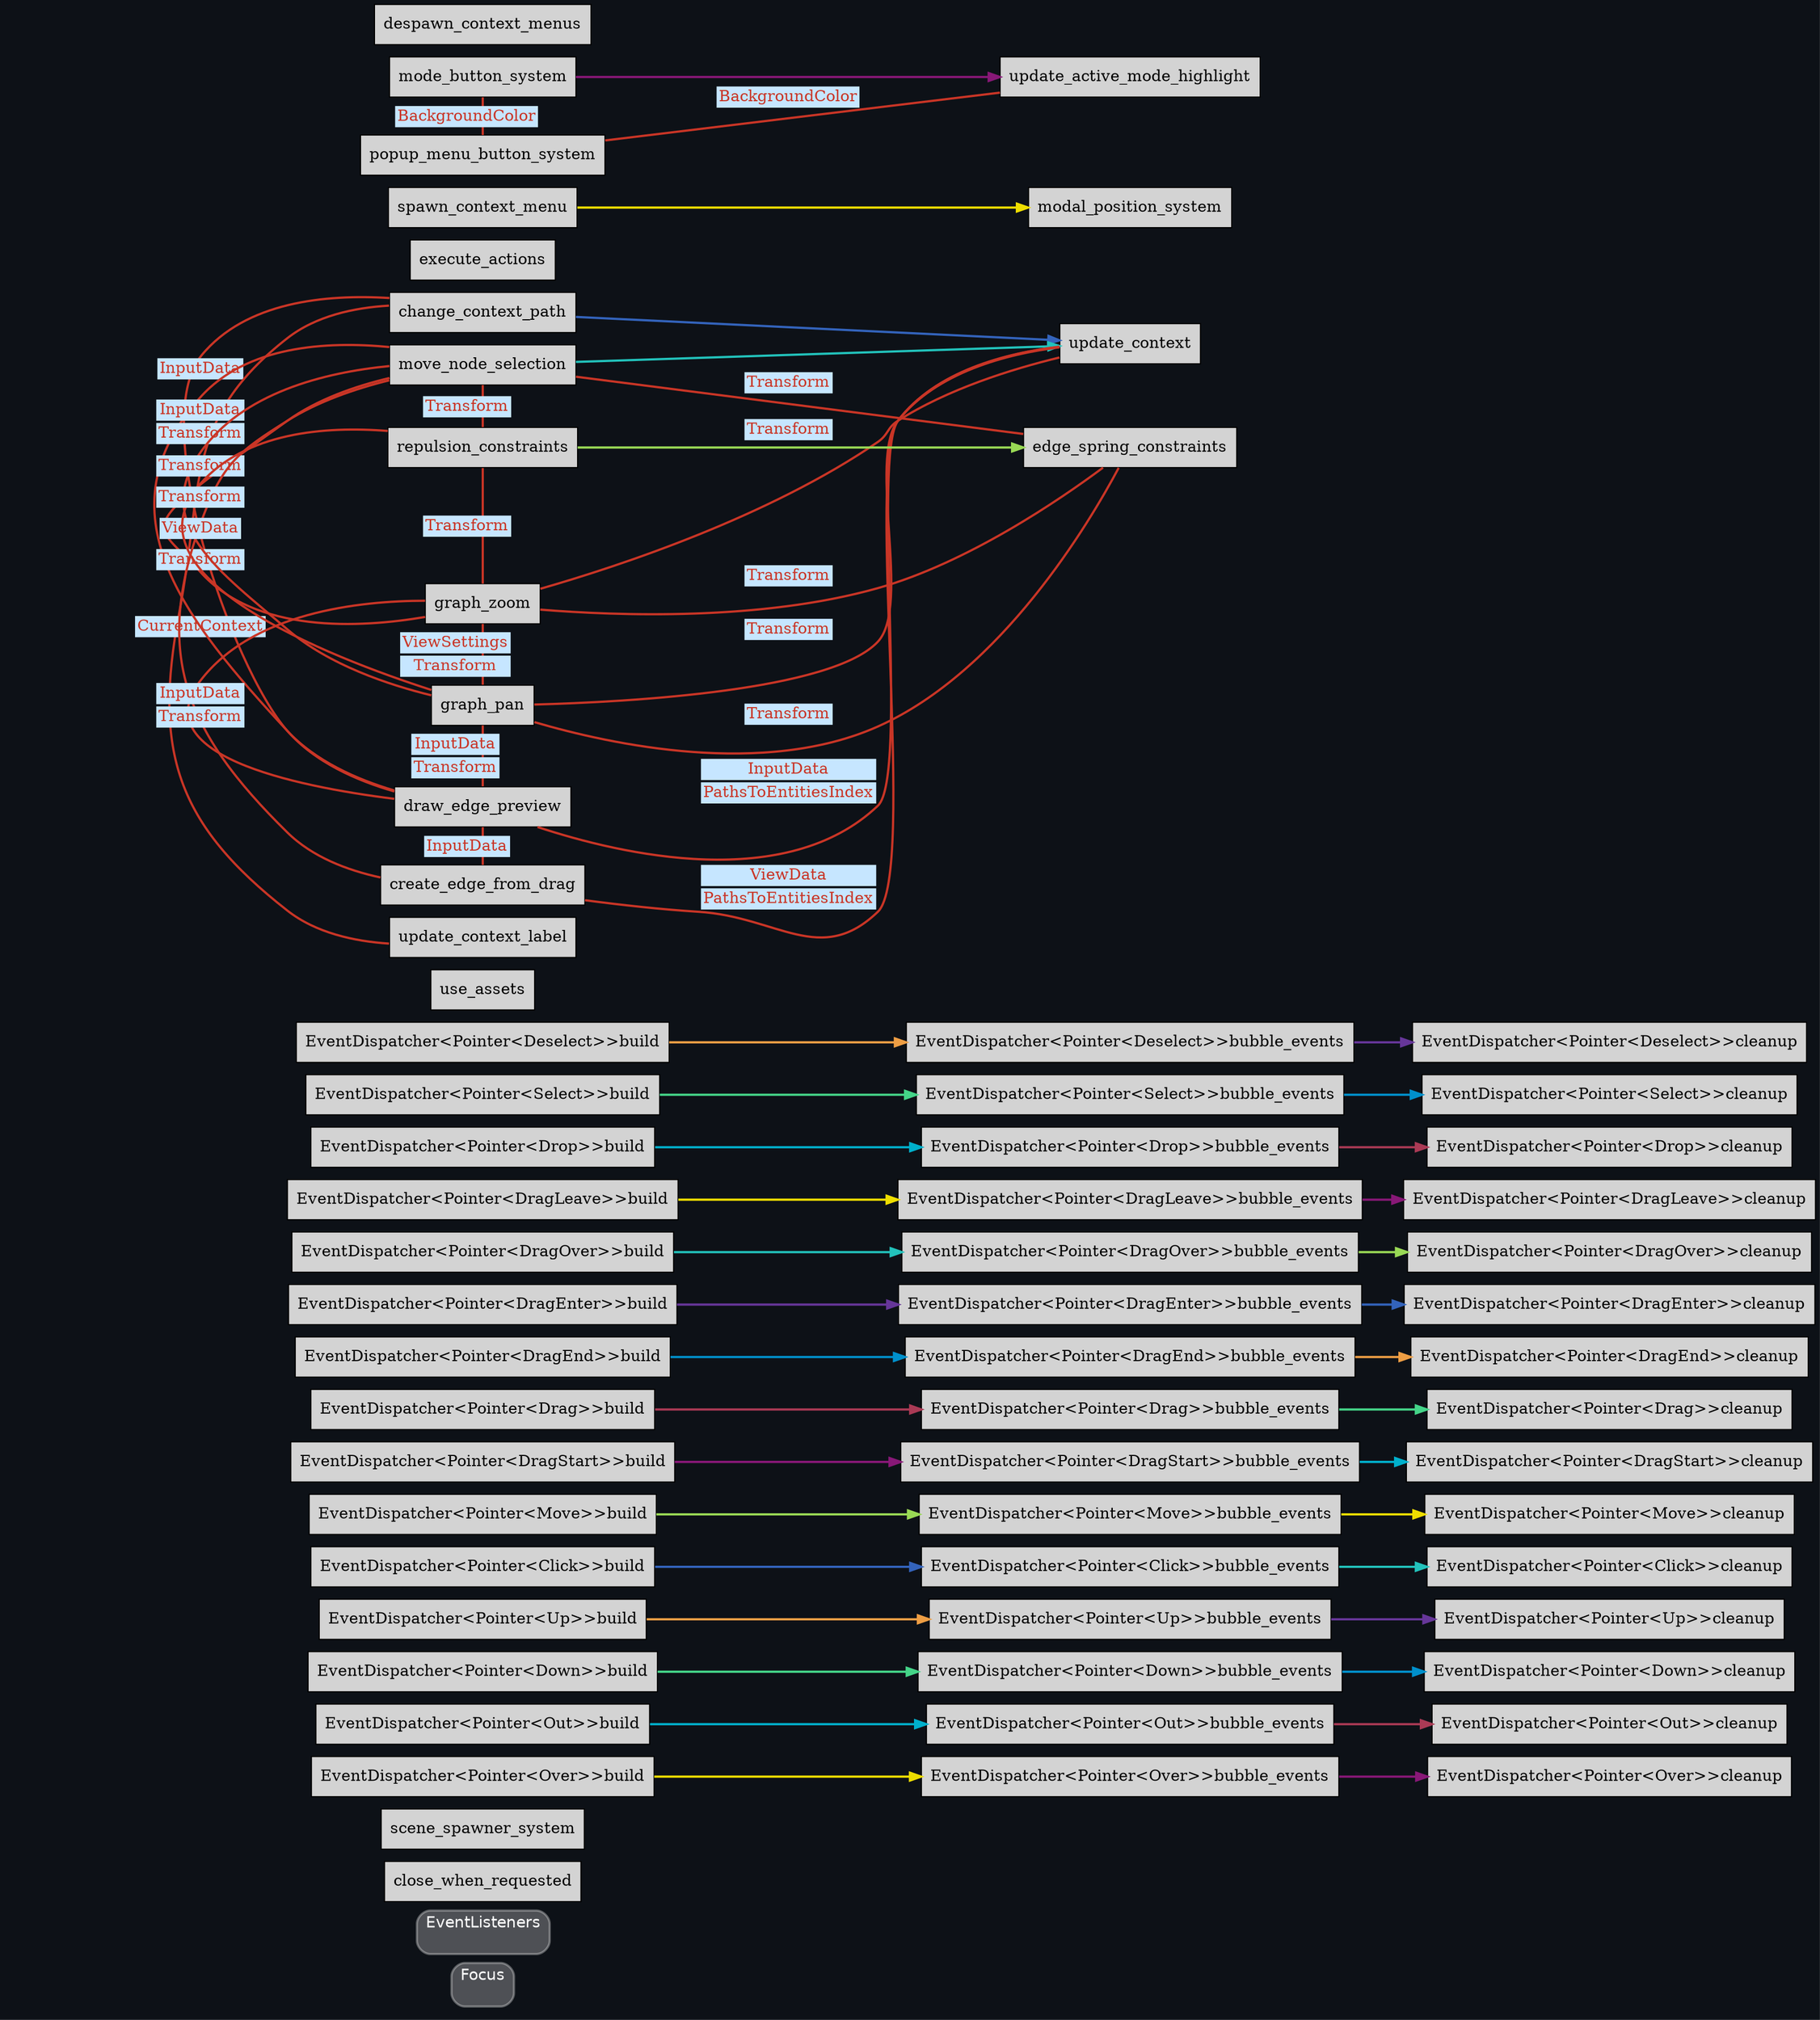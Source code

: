 digraph "" {
	"compound"="true";
	"splines"="spline";
	"rankdir"="LR";
	"bgcolor"="#0d1117";
	"fontname"="Helvetica";
	"nodesep"="0.15";
	edge ["penwidth"="2"];
	node ["shape"="box", "style"="filled"];
	subgraph "clusternode_Set(2)" {
		"style"="rounded,filled";
		"label"="Focus";
		"tooltip"="Focus";
		"fillcolor"="#ffffff44";
		"fontcolor"="#ffffff";
		"color"="#ffffff50";
		"penwidth"="2";
		"set_marker_node_Set(2)" ["style"="invis", "label"="", "height"="0", "shape"="point"]
	}
	
	subgraph "clusternode_Set(42)" {
		"style"="rounded,filled";
		"label"="EventListeners";
		"tooltip"="EventListeners";
		"fillcolor"="#ffffff44";
		"fontcolor"="#ffffff";
		"color"="#ffffff50";
		"penwidth"="2";
		"set_marker_node_Set(42)" ["style"="invis", "label"="", "height"="0", "shape"="point"]
	}
	
	"node_System(0)" ["label"="close_when_requested", "tooltip"="bevy_window::system::close_when_requested"]
	"node_System(1)" ["label"="scene_spawner_system", "tooltip"="bevy_scene::scene_spawner::scene_spawner_system"]
	"node_System(2)" ["label"="EventDispatcher<Pointer<Over>>build", "tooltip"="bevy_eventlistener_core::event_dispatcher::EventDispatcher<bevy_picking_core::events::Pointer<bevy_picking_core::events::Over>>::build"]
	"node_System(3)" ["label"="EventDispatcher<Pointer<Over>>bubble_events", "tooltip"="bevy_eventlistener_core::event_dispatcher::EventDispatcher<bevy_picking_core::events::Pointer<bevy_picking_core::events::Over>>::bubble_events"]
	"node_System(4)" ["label"="EventDispatcher<Pointer<Over>>cleanup", "tooltip"="bevy_eventlistener_core::event_dispatcher::EventDispatcher<bevy_picking_core::events::Pointer<bevy_picking_core::events::Over>>::cleanup"]
	"node_System(5)" ["label"="EventDispatcher<Pointer<Out>>build", "tooltip"="bevy_eventlistener_core::event_dispatcher::EventDispatcher<bevy_picking_core::events::Pointer<bevy_picking_core::events::Out>>::build"]
	"node_System(6)" ["label"="EventDispatcher<Pointer<Out>>bubble_events", "tooltip"="bevy_eventlistener_core::event_dispatcher::EventDispatcher<bevy_picking_core::events::Pointer<bevy_picking_core::events::Out>>::bubble_events"]
	"node_System(7)" ["label"="EventDispatcher<Pointer<Out>>cleanup", "tooltip"="bevy_eventlistener_core::event_dispatcher::EventDispatcher<bevy_picking_core::events::Pointer<bevy_picking_core::events::Out>>::cleanup"]
	"node_System(8)" ["label"="EventDispatcher<Pointer<Down>>build", "tooltip"="bevy_eventlistener_core::event_dispatcher::EventDispatcher<bevy_picking_core::events::Pointer<bevy_picking_core::events::Down>>::build"]
	"node_System(9)" ["label"="EventDispatcher<Pointer<Down>>bubble_events", "tooltip"="bevy_eventlistener_core::event_dispatcher::EventDispatcher<bevy_picking_core::events::Pointer<bevy_picking_core::events::Down>>::bubble_events"]
	"node_System(10)" ["label"="EventDispatcher<Pointer<Down>>cleanup", "tooltip"="bevy_eventlistener_core::event_dispatcher::EventDispatcher<bevy_picking_core::events::Pointer<bevy_picking_core::events::Down>>::cleanup"]
	"node_System(11)" ["label"="EventDispatcher<Pointer<Up>>build", "tooltip"="bevy_eventlistener_core::event_dispatcher::EventDispatcher<bevy_picking_core::events::Pointer<bevy_picking_core::events::Up>>::build"]
	"node_System(12)" ["label"="EventDispatcher<Pointer<Up>>bubble_events", "tooltip"="bevy_eventlistener_core::event_dispatcher::EventDispatcher<bevy_picking_core::events::Pointer<bevy_picking_core::events::Up>>::bubble_events"]
	"node_System(13)" ["label"="EventDispatcher<Pointer<Up>>cleanup", "tooltip"="bevy_eventlistener_core::event_dispatcher::EventDispatcher<bevy_picking_core::events::Pointer<bevy_picking_core::events::Up>>::cleanup"]
	"node_System(14)" ["label"="EventDispatcher<Pointer<Click>>build", "tooltip"="bevy_eventlistener_core::event_dispatcher::EventDispatcher<bevy_picking_core::events::Pointer<bevy_picking_core::events::Click>>::build"]
	"node_System(15)" ["label"="EventDispatcher<Pointer<Click>>bubble_events", "tooltip"="bevy_eventlistener_core::event_dispatcher::EventDispatcher<bevy_picking_core::events::Pointer<bevy_picking_core::events::Click>>::bubble_events"]
	"node_System(16)" ["label"="EventDispatcher<Pointer<Click>>cleanup", "tooltip"="bevy_eventlistener_core::event_dispatcher::EventDispatcher<bevy_picking_core::events::Pointer<bevy_picking_core::events::Click>>::cleanup"]
	"node_System(17)" ["label"="EventDispatcher<Pointer<Move>>build", "tooltip"="bevy_eventlistener_core::event_dispatcher::EventDispatcher<bevy_picking_core::events::Pointer<bevy_picking_core::events::Move>>::build"]
	"node_System(18)" ["label"="EventDispatcher<Pointer<Move>>bubble_events", "tooltip"="bevy_eventlistener_core::event_dispatcher::EventDispatcher<bevy_picking_core::events::Pointer<bevy_picking_core::events::Move>>::bubble_events"]
	"node_System(19)" ["label"="EventDispatcher<Pointer<Move>>cleanup", "tooltip"="bevy_eventlistener_core::event_dispatcher::EventDispatcher<bevy_picking_core::events::Pointer<bevy_picking_core::events::Move>>::cleanup"]
	"node_System(20)" ["label"="EventDispatcher<Pointer<DragStart>>build", "tooltip"="bevy_eventlistener_core::event_dispatcher::EventDispatcher<bevy_picking_core::events::Pointer<bevy_picking_core::events::DragStart>>::build"]
	"node_System(21)" ["label"="EventDispatcher<Pointer<DragStart>>bubble_events", "tooltip"="bevy_eventlistener_core::event_dispatcher::EventDispatcher<bevy_picking_core::events::Pointer<bevy_picking_core::events::DragStart>>::bubble_events"]
	"node_System(22)" ["label"="EventDispatcher<Pointer<DragStart>>cleanup", "tooltip"="bevy_eventlistener_core::event_dispatcher::EventDispatcher<bevy_picking_core::events::Pointer<bevy_picking_core::events::DragStart>>::cleanup"]
	"node_System(23)" ["label"="EventDispatcher<Pointer<Drag>>build", "tooltip"="bevy_eventlistener_core::event_dispatcher::EventDispatcher<bevy_picking_core::events::Pointer<bevy_picking_core::events::Drag>>::build"]
	"node_System(24)" ["label"="EventDispatcher<Pointer<Drag>>bubble_events", "tooltip"="bevy_eventlistener_core::event_dispatcher::EventDispatcher<bevy_picking_core::events::Pointer<bevy_picking_core::events::Drag>>::bubble_events"]
	"node_System(25)" ["label"="EventDispatcher<Pointer<Drag>>cleanup", "tooltip"="bevy_eventlistener_core::event_dispatcher::EventDispatcher<bevy_picking_core::events::Pointer<bevy_picking_core::events::Drag>>::cleanup"]
	"node_System(26)" ["label"="EventDispatcher<Pointer<DragEnd>>build", "tooltip"="bevy_eventlistener_core::event_dispatcher::EventDispatcher<bevy_picking_core::events::Pointer<bevy_picking_core::events::DragEnd>>::build"]
	"node_System(27)" ["label"="EventDispatcher<Pointer<DragEnd>>bubble_events", "tooltip"="bevy_eventlistener_core::event_dispatcher::EventDispatcher<bevy_picking_core::events::Pointer<bevy_picking_core::events::DragEnd>>::bubble_events"]
	"node_System(28)" ["label"="EventDispatcher<Pointer<DragEnd>>cleanup", "tooltip"="bevy_eventlistener_core::event_dispatcher::EventDispatcher<bevy_picking_core::events::Pointer<bevy_picking_core::events::DragEnd>>::cleanup"]
	"node_System(29)" ["label"="EventDispatcher<Pointer<DragEnter>>build", "tooltip"="bevy_eventlistener_core::event_dispatcher::EventDispatcher<bevy_picking_core::events::Pointer<bevy_picking_core::events::DragEnter>>::build"]
	"node_System(30)" ["label"="EventDispatcher<Pointer<DragEnter>>bubble_events", "tooltip"="bevy_eventlistener_core::event_dispatcher::EventDispatcher<bevy_picking_core::events::Pointer<bevy_picking_core::events::DragEnter>>::bubble_events"]
	"node_System(31)" ["label"="EventDispatcher<Pointer<DragEnter>>cleanup", "tooltip"="bevy_eventlistener_core::event_dispatcher::EventDispatcher<bevy_picking_core::events::Pointer<bevy_picking_core::events::DragEnter>>::cleanup"]
	"node_System(32)" ["label"="EventDispatcher<Pointer<DragOver>>build", "tooltip"="bevy_eventlistener_core::event_dispatcher::EventDispatcher<bevy_picking_core::events::Pointer<bevy_picking_core::events::DragOver>>::build"]
	"node_System(33)" ["label"="EventDispatcher<Pointer<DragOver>>bubble_events", "tooltip"="bevy_eventlistener_core::event_dispatcher::EventDispatcher<bevy_picking_core::events::Pointer<bevy_picking_core::events::DragOver>>::bubble_events"]
	"node_System(34)" ["label"="EventDispatcher<Pointer<DragOver>>cleanup", "tooltip"="bevy_eventlistener_core::event_dispatcher::EventDispatcher<bevy_picking_core::events::Pointer<bevy_picking_core::events::DragOver>>::cleanup"]
	"node_System(35)" ["label"="EventDispatcher<Pointer<DragLeave>>build", "tooltip"="bevy_eventlistener_core::event_dispatcher::EventDispatcher<bevy_picking_core::events::Pointer<bevy_picking_core::events::DragLeave>>::build"]
	"node_System(36)" ["label"="EventDispatcher<Pointer<DragLeave>>bubble_events", "tooltip"="bevy_eventlistener_core::event_dispatcher::EventDispatcher<bevy_picking_core::events::Pointer<bevy_picking_core::events::DragLeave>>::bubble_events"]
	"node_System(37)" ["label"="EventDispatcher<Pointer<DragLeave>>cleanup", "tooltip"="bevy_eventlistener_core::event_dispatcher::EventDispatcher<bevy_picking_core::events::Pointer<bevy_picking_core::events::DragLeave>>::cleanup"]
	"node_System(38)" ["label"="EventDispatcher<Pointer<Drop>>build", "tooltip"="bevy_eventlistener_core::event_dispatcher::EventDispatcher<bevy_picking_core::events::Pointer<bevy_picking_core::events::Drop>>::build"]
	"node_System(39)" ["label"="EventDispatcher<Pointer<Drop>>bubble_events", "tooltip"="bevy_eventlistener_core::event_dispatcher::EventDispatcher<bevy_picking_core::events::Pointer<bevy_picking_core::events::Drop>>::bubble_events"]
	"node_System(40)" ["label"="EventDispatcher<Pointer<Drop>>cleanup", "tooltip"="bevy_eventlistener_core::event_dispatcher::EventDispatcher<bevy_picking_core::events::Pointer<bevy_picking_core::events::Drop>>::cleanup"]
	"node_System(41)" ["label"="EventDispatcher<Pointer<Select>>build", "tooltip"="bevy_eventlistener_core::event_dispatcher::EventDispatcher<bevy_picking_core::events::Pointer<bevy_picking_selection::Select>>::build"]
	"node_System(42)" ["label"="EventDispatcher<Pointer<Select>>bubble_events", "tooltip"="bevy_eventlistener_core::event_dispatcher::EventDispatcher<bevy_picking_core::events::Pointer<bevy_picking_selection::Select>>::bubble_events"]
	"node_System(43)" ["label"="EventDispatcher<Pointer<Select>>cleanup", "tooltip"="bevy_eventlistener_core::event_dispatcher::EventDispatcher<bevy_picking_core::events::Pointer<bevy_picking_selection::Select>>::cleanup"]
	"node_System(44)" ["label"="EventDispatcher<Pointer<Deselect>>build", "tooltip"="bevy_eventlistener_core::event_dispatcher::EventDispatcher<bevy_picking_core::events::Pointer<bevy_picking_selection::Deselect>>::build"]
	"node_System(45)" ["label"="EventDispatcher<Pointer<Deselect>>bubble_events", "tooltip"="bevy_eventlistener_core::event_dispatcher::EventDispatcher<bevy_picking_core::events::Pointer<bevy_picking_selection::Deselect>>::bubble_events"]
	"node_System(46)" ["label"="EventDispatcher<Pointer<Deselect>>cleanup", "tooltip"="bevy_eventlistener_core::event_dispatcher::EventDispatcher<bevy_picking_core::events::Pointer<bevy_picking_selection::Deselect>>::cleanup"]
	"node_System(47)" ["label"="use_assets", "tooltip"="karta::vault::use_assets"]
	"node_System(48)" ["label"="change_context_path", "tooltip"="karta::modes::state::change_context_path"]
	"node_System(49)" ["label"="move_node_selection", "tooltip"="karta::modes::move::move_node_selection"]
	"node_System(50)" ["label"="create_edge_from_drag", "tooltip"="karta::modes::edges::create_edge_from_drag"]
	"node_System(51)" ["label"="draw_edge_preview", "tooltip"="karta::modes::edges::draw_edge_preview"]
	"node_System(52)" ["label"="execute_actions", "tooltip"="karta::actions::execute_actions"]
	"node_System(53)" ["label"="graph_zoom", "tooltip"="karta::graph::graph_cam::graph_zoom"]
	"node_System(54)" ["label"="graph_pan", "tooltip"="karta::graph::graph_cam::graph_pan"]
	"node_System(55)" ["label"="update_context", "tooltip"="karta::graph::context::update_context"]
	"node_System(56)" ["label"="repulsion_constraints", "tooltip"="karta::graph::node_types::forces::repulsion_constraints"]
	"node_System(57)" ["label"="edge_spring_constraints", "tooltip"="karta::graph::node_types::forces::edge_spring_constraints"]
	"node_System(58)" ["label"="modal_position_system", "tooltip"="karta::ui::modal::modal_position_system"]
	"node_System(59)" ["label"="update_context_label", "tooltip"="karta::ui::update_context_label"]
	"node_System(60)" ["label"="mode_button_system", "tooltip"="karta::ui::mode_menu::mode_button_system"]
	"node_System(61)" ["label"="update_active_mode_highlight", "tooltip"="karta::ui::mode_menu::update_active_mode_highlight"]
	"node_System(62)" ["label"="popup_menu_button_system", "tooltip"="karta::ui::context_menu::popup_menu_button_system"]
	"node_System(63)" ["label"="despawn_context_menus", "tooltip"="karta::ui::context_menu::despawn_context_menus"]
	"node_System(64)" ["label"="spawn_context_menu", "tooltip"="karta::ui::context_menu::spawn_context_menu"]
	"node_System(2)" -> "node_System(3)" ["lhead"="", "ltail"="", "tooltip"="EventDispatcher<Pointer<Over>>build → EventDispatcher<Pointer<Over>>bubble_events", "color"="#eede00"]
	"node_System(3)" -> "node_System(4)" ["lhead"="", "ltail"="", "tooltip"="EventDispatcher<Pointer<Over>>bubble_events → EventDispatcher<Pointer<Over>>cleanup", "color"="#881877"]
	"node_System(5)" -> "node_System(6)" ["lhead"="", "ltail"="", "tooltip"="EventDispatcher<Pointer<Out>>build → EventDispatcher<Pointer<Out>>bubble_events", "color"="#00b0cc"]
	"node_System(6)" -> "node_System(7)" ["lhead"="", "ltail"="", "tooltip"="EventDispatcher<Pointer<Out>>bubble_events → EventDispatcher<Pointer<Out>>cleanup", "color"="#aa3a55"]
	"node_System(8)" -> "node_System(9)" ["lhead"="", "ltail"="", "tooltip"="EventDispatcher<Pointer<Down>>build → EventDispatcher<Pointer<Down>>bubble_events", "color"="#44d488"]
	"node_System(9)" -> "node_System(10)" ["lhead"="", "ltail"="", "tooltip"="EventDispatcher<Pointer<Down>>bubble_events → EventDispatcher<Pointer<Down>>cleanup", "color"="#0090cc"]
	"node_System(11)" -> "node_System(12)" ["lhead"="", "ltail"="", "tooltip"="EventDispatcher<Pointer<Up>>build → EventDispatcher<Pointer<Up>>bubble_events", "color"="#ee9e44"]
	"node_System(12)" -> "node_System(13)" ["lhead"="", "ltail"="", "tooltip"="EventDispatcher<Pointer<Up>>bubble_events → EventDispatcher<Pointer<Up>>cleanup", "color"="#663699"]
	"node_System(14)" -> "node_System(15)" ["lhead"="", "ltail"="", "tooltip"="EventDispatcher<Pointer<Click>>build → EventDispatcher<Pointer<Click>>bubble_events", "color"="#3363bb"]
	"node_System(15)" -> "node_System(16)" ["lhead"="", "ltail"="", "tooltip"="EventDispatcher<Pointer<Click>>bubble_events → EventDispatcher<Pointer<Click>>cleanup", "color"="#22c2bb"]
	"node_System(17)" -> "node_System(18)" ["lhead"="", "ltail"="", "tooltip"="EventDispatcher<Pointer<Move>>build → EventDispatcher<Pointer<Move>>bubble_events", "color"="#99d955"]
	"node_System(18)" -> "node_System(19)" ["lhead"="", "ltail"="", "tooltip"="EventDispatcher<Pointer<Move>>bubble_events → EventDispatcher<Pointer<Move>>cleanup", "color"="#eede00"]
	"node_System(20)" -> "node_System(21)" ["lhead"="", "ltail"="", "tooltip"="EventDispatcher<Pointer<DragStart>>build → EventDispatcher<Pointer<DragStart>>bubble_events", "color"="#881877"]
	"node_System(21)" -> "node_System(22)" ["lhead"="", "ltail"="", "tooltip"="EventDispatcher<Pointer<DragStart>>bubble_events → EventDispatcher<Pointer<DragStart>>cleanup", "color"="#00b0cc"]
	"node_System(23)" -> "node_System(24)" ["lhead"="", "ltail"="", "tooltip"="EventDispatcher<Pointer<Drag>>build → EventDispatcher<Pointer<Drag>>bubble_events", "color"="#aa3a55"]
	"node_System(24)" -> "node_System(25)" ["lhead"="", "ltail"="", "tooltip"="EventDispatcher<Pointer<Drag>>bubble_events → EventDispatcher<Pointer<Drag>>cleanup", "color"="#44d488"]
	"node_System(26)" -> "node_System(27)" ["lhead"="", "ltail"="", "tooltip"="EventDispatcher<Pointer<DragEnd>>build → EventDispatcher<Pointer<DragEnd>>bubble_events", "color"="#0090cc"]
	"node_System(27)" -> "node_System(28)" ["lhead"="", "ltail"="", "tooltip"="EventDispatcher<Pointer<DragEnd>>bubble_events → EventDispatcher<Pointer<DragEnd>>cleanup", "color"="#ee9e44"]
	"node_System(29)" -> "node_System(30)" ["lhead"="", "ltail"="", "tooltip"="EventDispatcher<Pointer<DragEnter>>build → EventDispatcher<Pointer<DragEnter>>bubble_events", "color"="#663699"]
	"node_System(30)" -> "node_System(31)" ["lhead"="", "ltail"="", "tooltip"="EventDispatcher<Pointer<DragEnter>>bubble_events → EventDispatcher<Pointer<DragEnter>>cleanup", "color"="#3363bb"]
	"node_System(32)" -> "node_System(33)" ["lhead"="", "ltail"="", "tooltip"="EventDispatcher<Pointer<DragOver>>build → EventDispatcher<Pointer<DragOver>>bubble_events", "color"="#22c2bb"]
	"node_System(33)" -> "node_System(34)" ["lhead"="", "ltail"="", "tooltip"="EventDispatcher<Pointer<DragOver>>bubble_events → EventDispatcher<Pointer<DragOver>>cleanup", "color"="#99d955"]
	"node_System(35)" -> "node_System(36)" ["lhead"="", "ltail"="", "tooltip"="EventDispatcher<Pointer<DragLeave>>build → EventDispatcher<Pointer<DragLeave>>bubble_events", "color"="#eede00"]
	"node_System(36)" -> "node_System(37)" ["lhead"="", "ltail"="", "tooltip"="EventDispatcher<Pointer<DragLeave>>bubble_events → EventDispatcher<Pointer<DragLeave>>cleanup", "color"="#881877"]
	"node_System(38)" -> "node_System(39)" ["lhead"="", "ltail"="", "tooltip"="EventDispatcher<Pointer<Drop>>build → EventDispatcher<Pointer<Drop>>bubble_events", "color"="#00b0cc"]
	"node_System(39)" -> "node_System(40)" ["lhead"="", "ltail"="", "tooltip"="EventDispatcher<Pointer<Drop>>bubble_events → EventDispatcher<Pointer<Drop>>cleanup", "color"="#aa3a55"]
	"node_System(41)" -> "node_System(42)" ["lhead"="", "ltail"="", "tooltip"="EventDispatcher<Pointer<Select>>build → EventDispatcher<Pointer<Select>>bubble_events", "color"="#44d488"]
	"node_System(42)" -> "node_System(43)" ["lhead"="", "ltail"="", "tooltip"="EventDispatcher<Pointer<Select>>bubble_events → EventDispatcher<Pointer<Select>>cleanup", "color"="#0090cc"]
	"node_System(44)" -> "node_System(45)" ["lhead"="", "ltail"="", "tooltip"="EventDispatcher<Pointer<Deselect>>build → EventDispatcher<Pointer<Deselect>>bubble_events", "color"="#ee9e44"]
	"node_System(45)" -> "node_System(46)" ["lhead"="", "ltail"="", "tooltip"="EventDispatcher<Pointer<Deselect>>bubble_events → EventDispatcher<Pointer<Deselect>>cleanup", "color"="#663699"]
	"node_System(48)" -> "node_System(55)" ["lhead"="", "ltail"="", "tooltip"="change_context_path → SystemTypeSet(update_context\")", "color"="#3363bb"]
	"node_System(49)" -> "node_System(55)" ["lhead"="", "ltail"="", "tooltip"="move_node_selection → SystemTypeSet(update_context\")", "color"="#22c2bb"]
	"node_System(56)" -> "node_System(57)" ["lhead"="", "ltail"="", "tooltip"="repulsion_constraints → edge_spring_constraints", "color"="#99d955"]
	"node_System(64)" -> "node_System(58)" ["lhead"="", "ltail"="", "tooltip"="SystemTypeSet(spawn_context_menu\") → modal_position_system", "color"="#eede00"]
	"node_System(60)" -> "node_System(61)" ["lhead"="", "ltail"="", "tooltip"="SystemTypeSet(mode_button_system\") → update_active_mode_highlight", "color"="#881877"]
	"node_System(48)" -> "node_System(51)" ["dir"="none", "constraint"="false", "color"="#c93526", "fontcolor"="#c93526", "label"=<<table border="0" cellborder="0"><tr><td bgcolor="#c6e6ff">InputData</td></tr></table>>, "labeltooltip"="change_context_path — draw_edge_preview"]
	"node_System(48)" -> "node_System(59)" ["dir"="none", "constraint"="false", "color"="#c93526", "fontcolor"="#c93526", "label"=<<table border="0" cellborder="0"><tr><td bgcolor="#c6e6ff">CurrentContext</td></tr></table>>, "labeltooltip"="change_context_path — update_context_label"]
	"node_System(49)" -> "node_System(51)" ["dir"="none", "constraint"="false", "color"="#c93526", "fontcolor"="#c93526", "label"=<<table border="0" cellborder="0"><tr><td bgcolor="#c6e6ff">InputData</td></tr><tr><td bgcolor="#c6e6ff">Transform</td></tr></table>>, "labeltooltip"="move_node_selection — draw_edge_preview"]
	"node_System(49)" -> "node_System(53)" ["dir"="none", "constraint"="false", "color"="#c93526", "fontcolor"="#c93526", "label"=<<table border="0" cellborder="0"><tr><td bgcolor="#c6e6ff">Transform</td></tr></table>>, "labeltooltip"="move_node_selection — graph_zoom"]
	"node_System(49)" -> "node_System(54)" ["dir"="none", "constraint"="false", "color"="#c93526", "fontcolor"="#c93526", "label"=<<table border="0" cellborder="0"><tr><td bgcolor="#c6e6ff">Transform</td></tr></table>>, "labeltooltip"="move_node_selection — graph_pan"]
	"node_System(49)" -> "node_System(57)" ["dir"="none", "constraint"="false", "color"="#c93526", "fontcolor"="#c93526", "label"=<<table border="0" cellborder="0"><tr><td bgcolor="#c6e6ff">Transform</td></tr></table>>, "labeltooltip"="move_node_selection — edge_spring_constraints"]
	"node_System(50)" -> "node_System(49)" ["dir"="none", "constraint"="false", "color"="#c93526", "fontcolor"="#c93526", "label"=<<table border="0" cellborder="0"><tr><td bgcolor="#c6e6ff">ViewData</td></tr></table>>, "labeltooltip"="create_edge_from_drag — move_node_selection"]
	"node_System(50)" -> "node_System(51)" ["dir"="none", "constraint"="false", "color"="#c93526", "fontcolor"="#c93526", "label"=<<table border="0" cellborder="0"><tr><td bgcolor="#c6e6ff">InputData</td></tr></table>>, "labeltooltip"="create_edge_from_drag — draw_edge_preview"]
	"node_System(50)" -> "node_System(55)" ["dir"="none", "constraint"="false", "color"="#c93526", "fontcolor"="#c93526", "label"=<<table border="0" cellborder="0"><tr><td bgcolor="#c6e6ff">ViewData</td></tr><tr><td bgcolor="#c6e6ff">PathsToEntitiesIndex</td></tr></table>>, "labeltooltip"="create_edge_from_drag — update_context"]
	"node_System(51)" -> "node_System(53)" ["dir"="none", "constraint"="false", "color"="#c93526", "fontcolor"="#c93526", "label"=<<table border="0" cellborder="0"><tr><td bgcolor="#c6e6ff">InputData</td></tr><tr><td bgcolor="#c6e6ff">Transform</td></tr></table>>, "labeltooltip"="draw_edge_preview — graph_zoom"]
	"node_System(51)" -> "node_System(54)" ["dir"="none", "constraint"="false", "color"="#c93526", "fontcolor"="#c93526", "label"=<<table border="0" cellborder="0"><tr><td bgcolor="#c6e6ff">InputData</td></tr><tr><td bgcolor="#c6e6ff">Transform</td></tr></table>>, "labeltooltip"="draw_edge_preview — graph_pan"]
	"node_System(51)" -> "node_System(55)" ["dir"="none", "constraint"="false", "color"="#c93526", "fontcolor"="#c93526", "label"=<<table border="0" cellborder="0"><tr><td bgcolor="#c6e6ff">InputData</td></tr><tr><td bgcolor="#c6e6ff">PathsToEntitiesIndex</td></tr></table>>, "labeltooltip"="draw_edge_preview — update_context"]
	"node_System(53)" -> "node_System(54)" ["dir"="none", "constraint"="false", "color"="#c93526", "fontcolor"="#c93526", "label"=<<table border="0" cellborder="0"><tr><td bgcolor="#c6e6ff">ViewSettings</td></tr><tr><td bgcolor="#c6e6ff">Transform</td></tr></table>>, "labeltooltip"="graph_zoom — graph_pan"]
	"node_System(55)" -> "node_System(53)" ["dir"="none", "constraint"="false", "color"="#c93526", "fontcolor"="#c93526", "label"=<<table border="0" cellborder="0"><tr><td bgcolor="#c6e6ff">Transform</td></tr></table>>, "labeltooltip"="update_context — graph_zoom"]
	"node_System(55)" -> "node_System(54)" ["dir"="none", "constraint"="false", "color"="#c93526", "fontcolor"="#c93526", "label"=<<table border="0" cellborder="0"><tr><td bgcolor="#c6e6ff">Transform</td></tr></table>>, "labeltooltip"="update_context — graph_pan"]
	"node_System(56)" -> "node_System(49)" ["dir"="none", "constraint"="false", "color"="#c93526", "fontcolor"="#c93526", "label"=<<table border="0" cellborder="0"><tr><td bgcolor="#c6e6ff">Transform</td></tr></table>>, "labeltooltip"="repulsion_constraints — move_node_selection"]
	"node_System(56)" -> "node_System(53)" ["dir"="none", "constraint"="false", "color"="#c93526", "fontcolor"="#c93526", "label"=<<table border="0" cellborder="0"><tr><td bgcolor="#c6e6ff">Transform</td></tr></table>>, "labeltooltip"="repulsion_constraints — graph_zoom"]
	"node_System(56)" -> "node_System(54)" ["dir"="none", "constraint"="false", "color"="#c93526", "fontcolor"="#c93526", "label"=<<table border="0" cellborder="0"><tr><td bgcolor="#c6e6ff">Transform</td></tr></table>>, "labeltooltip"="repulsion_constraints — graph_pan"]
	"node_System(57)" -> "node_System(53)" ["dir"="none", "constraint"="false", "color"="#c93526", "fontcolor"="#c93526", "label"=<<table border="0" cellborder="0"><tr><td bgcolor="#c6e6ff">Transform</td></tr></table>>, "labeltooltip"="edge_spring_constraints — graph_zoom"]
	"node_System(57)" -> "node_System(54)" ["dir"="none", "constraint"="false", "color"="#c93526", "fontcolor"="#c93526", "label"=<<table border="0" cellborder="0"><tr><td bgcolor="#c6e6ff">Transform</td></tr></table>>, "labeltooltip"="edge_spring_constraints — graph_pan"]
	"node_System(62)" -> "node_System(60)" ["dir"="none", "constraint"="false", "color"="#c93526", "fontcolor"="#c93526", "label"=<<table border="0" cellborder="0"><tr><td bgcolor="#c6e6ff">BackgroundColor</td></tr></table>>, "labeltooltip"="popup_menu_button_system — mode_button_system"]
	"node_System(62)" -> "node_System(61)" ["dir"="none", "constraint"="false", "color"="#c93526", "fontcolor"="#c93526", "label"=<<table border="0" cellborder="0"><tr><td bgcolor="#c6e6ff">BackgroundColor</td></tr></table>>, "labeltooltip"="popup_menu_button_system — update_active_mode_highlight"]
}
